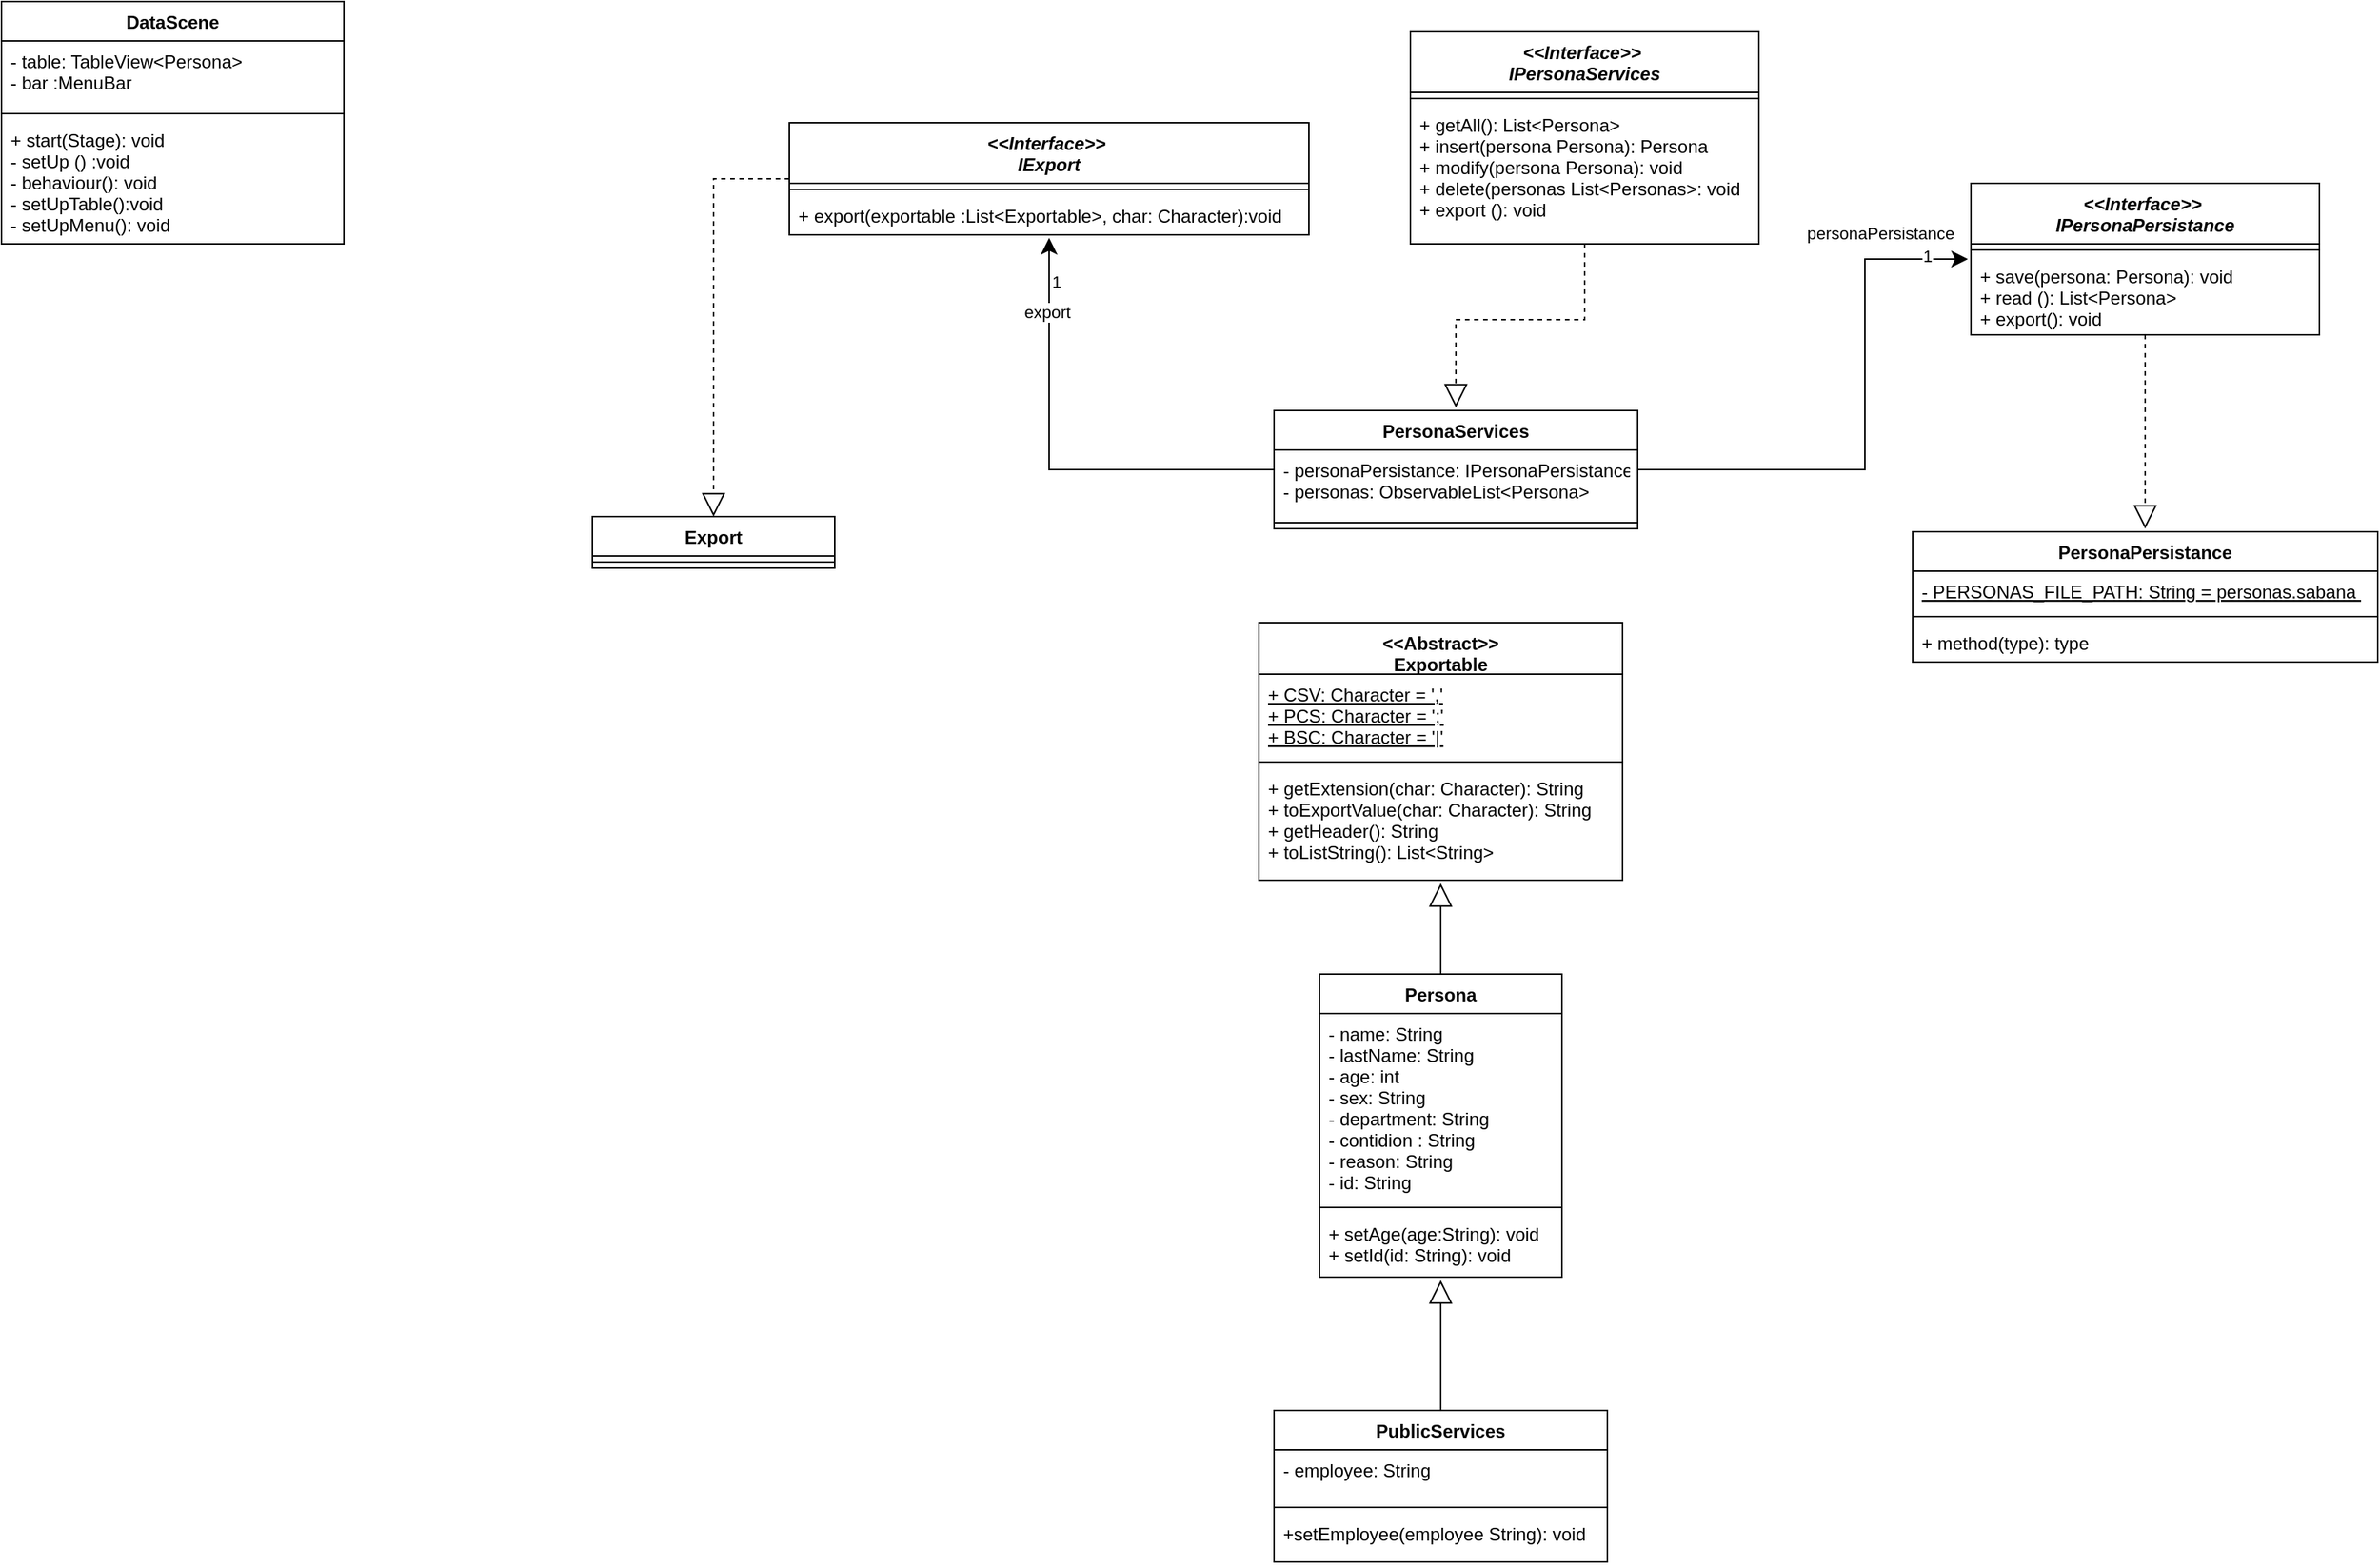 <mxfile version="14.5.1" type="device"><diagram id="3PmZIO5PAjuFJbNk1qO-" name="Página-1"><mxGraphModel dx="1574" dy="917" grid="1" gridSize="10" guides="1" tooltips="1" connect="1" arrows="1" fold="1" page="1" pageScale="1" pageWidth="827" pageHeight="1169" math="0" shadow="0"><root><mxCell id="0"/><mxCell id="1" parent="0"/><mxCell id="UQaq9TWtq_AzOTQjcaI_-1" value="DataScene" style="swimlane;fontStyle=1;align=center;verticalAlign=top;childLayout=stackLayout;horizontal=1;startSize=26;horizontalStack=0;resizeParent=1;resizeParentMax=0;resizeLast=0;collapsible=1;marginBottom=0;" vertex="1" parent="1"><mxGeometry x="340" y="550" width="226" height="160" as="geometry"/></mxCell><mxCell id="UQaq9TWtq_AzOTQjcaI_-2" value="- table: TableView&lt;Persona&gt;&#10;- bar :MenuBar &#10;&#10;&#10; " style="text;strokeColor=none;fillColor=none;align=left;verticalAlign=top;spacingLeft=4;spacingRight=4;overflow=hidden;rotatable=0;points=[[0,0.5],[1,0.5]];portConstraint=eastwest;" vertex="1" parent="UQaq9TWtq_AzOTQjcaI_-1"><mxGeometry y="26" width="226" height="44" as="geometry"/></mxCell><mxCell id="UQaq9TWtq_AzOTQjcaI_-3" value="" style="line;strokeWidth=1;fillColor=none;align=left;verticalAlign=middle;spacingTop=-1;spacingLeft=3;spacingRight=3;rotatable=0;labelPosition=right;points=[];portConstraint=eastwest;" vertex="1" parent="UQaq9TWtq_AzOTQjcaI_-1"><mxGeometry y="70" width="226" height="8" as="geometry"/></mxCell><mxCell id="UQaq9TWtq_AzOTQjcaI_-4" value="+ start(Stage): void&#10;- setUp () :void&#10;- behaviour(): void&#10;- setUpTable():void&#10;- setUpMenu(): void&#10;&#10;&#10;&#10;&#10;" style="text;strokeColor=none;fillColor=none;align=left;verticalAlign=top;spacingLeft=4;spacingRight=4;overflow=hidden;rotatable=0;points=[[0,0.5],[1,0.5]];portConstraint=eastwest;" vertex="1" parent="UQaq9TWtq_AzOTQjcaI_-1"><mxGeometry y="78" width="226" height="82" as="geometry"/></mxCell><mxCell id="UQaq9TWtq_AzOTQjcaI_-80" style="edgeStyle=orthogonalEdgeStyle;rounded=0;orthogonalLoop=1;jettySize=auto;html=1;exitX=0.5;exitY=0;exitDx=0;exitDy=0;endArrow=block;endFill=0;endSize=13;targetPerimeterSpacing=2;strokeWidth=1;" edge="1" parent="1" source="UQaq9TWtq_AzOTQjcaI_-5" target="UQaq9TWtq_AzOTQjcaI_-75"><mxGeometry relative="1" as="geometry"/></mxCell><mxCell id="UQaq9TWtq_AzOTQjcaI_-5" value="Persona" style="swimlane;fontStyle=1;align=center;verticalAlign=top;childLayout=stackLayout;horizontal=1;startSize=26;horizontalStack=0;resizeParent=1;resizeParentMax=0;resizeLast=0;collapsible=1;marginBottom=0;" vertex="1" parent="1"><mxGeometry x="1210" y="1192" width="160" height="200" as="geometry"/></mxCell><mxCell id="UQaq9TWtq_AzOTQjcaI_-6" value="- name: String&#10;- lastName: String&#10;- age: int&#10;- sex: String&#10;- department: String&#10;- contidion : String&#10;- reason: String&#10;- id: String&#10;&#10;" style="text;strokeColor=none;fillColor=none;align=left;verticalAlign=top;spacingLeft=4;spacingRight=4;overflow=hidden;rotatable=0;points=[[0,0.5],[1,0.5]];portConstraint=eastwest;" vertex="1" parent="UQaq9TWtq_AzOTQjcaI_-5"><mxGeometry y="26" width="160" height="124" as="geometry"/></mxCell><mxCell id="UQaq9TWtq_AzOTQjcaI_-7" value="" style="line;strokeWidth=1;fillColor=none;align=left;verticalAlign=middle;spacingTop=-1;spacingLeft=3;spacingRight=3;rotatable=0;labelPosition=right;points=[];portConstraint=eastwest;" vertex="1" parent="UQaq9TWtq_AzOTQjcaI_-5"><mxGeometry y="150" width="160" height="8" as="geometry"/></mxCell><mxCell id="UQaq9TWtq_AzOTQjcaI_-8" value="+ setAge(age:String): void&#10;+ setId(id: String): void&#10;" style="text;strokeColor=none;fillColor=none;align=left;verticalAlign=top;spacingLeft=4;spacingRight=4;overflow=hidden;rotatable=0;points=[[0,0.5],[1,0.5]];portConstraint=eastwest;" vertex="1" parent="UQaq9TWtq_AzOTQjcaI_-5"><mxGeometry y="158" width="160" height="42" as="geometry"/></mxCell><mxCell id="UQaq9TWtq_AzOTQjcaI_-59" style="edgeStyle=orthogonalEdgeStyle;rounded=0;orthogonalLoop=1;jettySize=auto;html=1;exitX=1;exitY=0.5;exitDx=0;exitDy=0;endArrow=classic;endFill=1;endSize=8;targetPerimeterSpacing=2;strokeWidth=1;" edge="1" parent="1" source="UQaq9TWtq_AzOTQjcaI_-9" target="UQaq9TWtq_AzOTQjcaI_-55"><mxGeometry relative="1" as="geometry"><Array as="points"><mxPoint x="1570" y="859"/><mxPoint x="1570" y="720"/></Array></mxGeometry></mxCell><mxCell id="UQaq9TWtq_AzOTQjcaI_-60" value="1" style="edgeLabel;html=1;align=center;verticalAlign=middle;resizable=0;points=[];" vertex="1" connectable="0" parent="UQaq9TWtq_AzOTQjcaI_-59"><mxGeometry x="0.847" y="-5" relative="1" as="geometry"><mxPoint y="-7" as="offset"/></mxGeometry></mxCell><mxCell id="UQaq9TWtq_AzOTQjcaI_-62" value="personaPersistance" style="edgeLabel;html=1;align=center;verticalAlign=middle;resizable=0;points=[];" vertex="1" connectable="0" parent="UQaq9TWtq_AzOTQjcaI_-59"><mxGeometry x="0.676" y="1" relative="1" as="geometry"><mxPoint y="-16" as="offset"/></mxGeometry></mxCell><mxCell id="UQaq9TWtq_AzOTQjcaI_-61" style="edgeStyle=orthogonalEdgeStyle;rounded=0;orthogonalLoop=1;jettySize=auto;html=1;exitX=0;exitY=0.5;exitDx=0;exitDy=0;endArrow=classic;endFill=1;endSize=8;targetPerimeterSpacing=2;strokeWidth=1;" edge="1" parent="1" source="UQaq9TWtq_AzOTQjcaI_-9" target="UQaq9TWtq_AzOTQjcaI_-42"><mxGeometry relative="1" as="geometry"/></mxCell><mxCell id="UQaq9TWtq_AzOTQjcaI_-63" value="1" style="edgeLabel;html=1;align=center;verticalAlign=middle;resizable=0;points=[];" vertex="1" connectable="0" parent="UQaq9TWtq_AzOTQjcaI_-61"><mxGeometry x="0.81" y="-3" relative="1" as="geometry"><mxPoint x="1" as="offset"/></mxGeometry></mxCell><mxCell id="UQaq9TWtq_AzOTQjcaI_-64" value="export" style="edgeLabel;html=1;align=center;verticalAlign=middle;resizable=0;points=[];" vertex="1" connectable="0" parent="UQaq9TWtq_AzOTQjcaI_-61"><mxGeometry x="0.685" y="-5" relative="1" as="geometry"><mxPoint x="-6.5" y="1" as="offset"/></mxGeometry></mxCell><mxCell id="UQaq9TWtq_AzOTQjcaI_-9" value="PersonaServices" style="swimlane;fontStyle=1;align=center;verticalAlign=top;childLayout=stackLayout;horizontal=1;startSize=26;horizontalStack=0;resizeParent=1;resizeParentMax=0;resizeLast=0;collapsible=1;marginBottom=0;" vertex="1" parent="1"><mxGeometry x="1180" y="820" width="240" height="78" as="geometry"/></mxCell><mxCell id="UQaq9TWtq_AzOTQjcaI_-13" value="- personaPersistance: IPersonaPersistance&#10;- personas: ObservableList&lt;Persona&gt;&#10;&#10; " style="text;strokeColor=none;fillColor=none;align=left;verticalAlign=top;spacingLeft=4;spacingRight=4;overflow=hidden;rotatable=0;points=[[0,0.5],[1,0.5]];portConstraint=eastwest;" vertex="1" parent="UQaq9TWtq_AzOTQjcaI_-9"><mxGeometry y="26" width="240" height="44" as="geometry"/></mxCell><mxCell id="UQaq9TWtq_AzOTQjcaI_-11" value="" style="line;strokeWidth=1;fillColor=none;align=left;verticalAlign=middle;spacingTop=-1;spacingLeft=3;spacingRight=3;rotatable=0;labelPosition=right;points=[];portConstraint=eastwest;" vertex="1" parent="UQaq9TWtq_AzOTQjcaI_-9"><mxGeometry y="70" width="240" height="8" as="geometry"/></mxCell><mxCell id="UQaq9TWtq_AzOTQjcaI_-41" style="edgeStyle=orthogonalEdgeStyle;rounded=0;orthogonalLoop=1;jettySize=auto;html=1;exitX=0.5;exitY=0;exitDx=0;exitDy=0;endArrow=block;endFill=0;endSize=13;targetPerimeterSpacing=2;strokeWidth=1;" edge="1" parent="1" source="UQaq9TWtq_AzOTQjcaI_-28" target="UQaq9TWtq_AzOTQjcaI_-5"><mxGeometry relative="1" as="geometry"/></mxCell><mxCell id="UQaq9TWtq_AzOTQjcaI_-28" value="PublicServices" style="swimlane;fontStyle=1;align=center;verticalAlign=top;childLayout=stackLayout;horizontal=1;startSize=26;horizontalStack=0;resizeParent=1;resizeParentMax=0;resizeLast=0;collapsible=1;marginBottom=0;" vertex="1" parent="1"><mxGeometry x="1180" y="1480" width="220" height="100" as="geometry"/></mxCell><mxCell id="UQaq9TWtq_AzOTQjcaI_-29" value="- employee: String&#10;" style="text;strokeColor=none;fillColor=none;align=left;verticalAlign=top;spacingLeft=4;spacingRight=4;overflow=hidden;rotatable=0;points=[[0,0.5],[1,0.5]];portConstraint=eastwest;" vertex="1" parent="UQaq9TWtq_AzOTQjcaI_-28"><mxGeometry y="26" width="220" height="34" as="geometry"/></mxCell><mxCell id="UQaq9TWtq_AzOTQjcaI_-30" value="" style="line;strokeWidth=1;fillColor=none;align=left;verticalAlign=middle;spacingTop=-1;spacingLeft=3;spacingRight=3;rotatable=0;labelPosition=right;points=[];portConstraint=eastwest;" vertex="1" parent="UQaq9TWtq_AzOTQjcaI_-28"><mxGeometry y="60" width="220" height="8" as="geometry"/></mxCell><mxCell id="UQaq9TWtq_AzOTQjcaI_-31" value="+setEmployee(employee String): void&#10;&#10;" style="text;strokeColor=none;fillColor=none;align=left;verticalAlign=top;spacingLeft=4;spacingRight=4;overflow=hidden;rotatable=0;points=[[0,0.5],[1,0.5]];portConstraint=eastwest;" vertex="1" parent="UQaq9TWtq_AzOTQjcaI_-28"><mxGeometry y="68" width="220" height="32" as="geometry"/></mxCell><mxCell id="UQaq9TWtq_AzOTQjcaI_-69" style="edgeStyle=orthogonalEdgeStyle;rounded=0;orthogonalLoop=1;jettySize=auto;html=1;exitX=0;exitY=0.5;exitDx=0;exitDy=0;entryX=0.5;entryY=0;entryDx=0;entryDy=0;dashed=1;endArrow=block;endFill=0;endSize=13;targetPerimeterSpacing=2;strokeWidth=1;" edge="1" parent="1" source="UQaq9TWtq_AzOTQjcaI_-42" target="UQaq9TWtq_AzOTQjcaI_-65"><mxGeometry relative="1" as="geometry"/></mxCell><mxCell id="UQaq9TWtq_AzOTQjcaI_-42" value="&lt;&lt;Interface&gt;&gt; &#10;IExport" style="swimlane;fontStyle=3;align=center;verticalAlign=top;childLayout=stackLayout;horizontal=1;startSize=40;horizontalStack=0;resizeParent=1;resizeParentMax=0;resizeLast=0;collapsible=1;marginBottom=0;" vertex="1" parent="1"><mxGeometry x="860" y="630" width="343" height="74" as="geometry"/></mxCell><mxCell id="UQaq9TWtq_AzOTQjcaI_-44" value="" style="line;strokeWidth=1;fillColor=none;align=left;verticalAlign=middle;spacingTop=-1;spacingLeft=3;spacingRight=3;rotatable=0;labelPosition=right;points=[];portConstraint=eastwest;" vertex="1" parent="UQaq9TWtq_AzOTQjcaI_-42"><mxGeometry y="40" width="343" height="8" as="geometry"/></mxCell><mxCell id="UQaq9TWtq_AzOTQjcaI_-45" value="+ export(exportable :List&lt;Exportable&gt;, char: Character):void" style="text;strokeColor=none;fillColor=none;align=left;verticalAlign=top;spacingLeft=4;spacingRight=4;overflow=hidden;rotatable=0;points=[[0,0.5],[1,0.5]];portConstraint=eastwest;" vertex="1" parent="UQaq9TWtq_AzOTQjcaI_-42"><mxGeometry y="48" width="343" height="26" as="geometry"/></mxCell><mxCell id="UQaq9TWtq_AzOTQjcaI_-54" style="edgeStyle=orthogonalEdgeStyle;rounded=0;orthogonalLoop=1;jettySize=auto;html=1;exitX=0.5;exitY=1;exitDx=0;exitDy=0;dashed=1;endArrow=block;endFill=0;endSize=13;targetPerimeterSpacing=2;strokeWidth=1;" edge="1" parent="1" source="UQaq9TWtq_AzOTQjcaI_-47" target="UQaq9TWtq_AzOTQjcaI_-9"><mxGeometry relative="1" as="geometry"/></mxCell><mxCell id="UQaq9TWtq_AzOTQjcaI_-47" value="&lt;&lt;Interface&gt;&gt; &#10;IPersonaServices" style="swimlane;fontStyle=3;align=center;verticalAlign=top;childLayout=stackLayout;horizontal=1;startSize=40;horizontalStack=0;resizeParent=1;resizeParentMax=0;resizeLast=0;collapsible=1;marginBottom=0;" vertex="1" parent="1"><mxGeometry x="1270" y="570" width="230" height="140" as="geometry"/></mxCell><mxCell id="UQaq9TWtq_AzOTQjcaI_-48" value="" style="line;strokeWidth=1;fillColor=none;align=left;verticalAlign=middle;spacingTop=-1;spacingLeft=3;spacingRight=3;rotatable=0;labelPosition=right;points=[];portConstraint=eastwest;" vertex="1" parent="UQaq9TWtq_AzOTQjcaI_-47"><mxGeometry y="40" width="230" height="8" as="geometry"/></mxCell><mxCell id="UQaq9TWtq_AzOTQjcaI_-49" value="+ getAll(): List&lt;Persona&gt;&#10;+ insert(persona Persona): Persona&#10;+ modify(persona Persona): void &#10;+ delete(personas List&lt;Personas&gt;: void&#10;+ export (): void&#10;" style="text;strokeColor=none;fillColor=none;align=left;verticalAlign=top;spacingLeft=4;spacingRight=4;overflow=hidden;rotatable=0;points=[[0,0.5],[1,0.5]];portConstraint=eastwest;" vertex="1" parent="UQaq9TWtq_AzOTQjcaI_-47"><mxGeometry y="48" width="230" height="92" as="geometry"/></mxCell><mxCell id="UQaq9TWtq_AzOTQjcaI_-74" style="edgeStyle=orthogonalEdgeStyle;rounded=0;orthogonalLoop=1;jettySize=auto;html=1;exitX=0.5;exitY=1;exitDx=0;exitDy=0;endArrow=block;endFill=0;endSize=13;targetPerimeterSpacing=2;strokeWidth=1;dashed=1;" edge="1" parent="1" source="UQaq9TWtq_AzOTQjcaI_-55" target="UQaq9TWtq_AzOTQjcaI_-70"><mxGeometry relative="1" as="geometry"/></mxCell><mxCell id="UQaq9TWtq_AzOTQjcaI_-55" value="&lt;&lt;Interface&gt;&gt; &#10;IPersonaPersistance" style="swimlane;fontStyle=3;align=center;verticalAlign=top;childLayout=stackLayout;horizontal=1;startSize=40;horizontalStack=0;resizeParent=1;resizeParentMax=0;resizeLast=0;collapsible=1;marginBottom=0;" vertex="1" parent="1"><mxGeometry x="1640" y="670" width="230" height="100" as="geometry"/></mxCell><mxCell id="UQaq9TWtq_AzOTQjcaI_-56" value="" style="line;strokeWidth=1;fillColor=none;align=left;verticalAlign=middle;spacingTop=-1;spacingLeft=3;spacingRight=3;rotatable=0;labelPosition=right;points=[];portConstraint=eastwest;" vertex="1" parent="UQaq9TWtq_AzOTQjcaI_-55"><mxGeometry y="40" width="230" height="8" as="geometry"/></mxCell><mxCell id="UQaq9TWtq_AzOTQjcaI_-57" value="+ save(persona: Persona): void &#10;+ read (): List&lt;Persona&gt;&#10;+ export(): void" style="text;strokeColor=none;fillColor=none;align=left;verticalAlign=top;spacingLeft=4;spacingRight=4;overflow=hidden;rotatable=0;points=[[0,0.5],[1,0.5]];portConstraint=eastwest;" vertex="1" parent="UQaq9TWtq_AzOTQjcaI_-55"><mxGeometry y="48" width="230" height="52" as="geometry"/></mxCell><mxCell id="UQaq9TWtq_AzOTQjcaI_-65" value="Export" style="swimlane;fontStyle=1;align=center;verticalAlign=top;childLayout=stackLayout;horizontal=1;startSize=26;horizontalStack=0;resizeParent=1;resizeParentMax=0;resizeLast=0;collapsible=1;marginBottom=0;" vertex="1" parent="1"><mxGeometry x="730" y="890" width="160" height="34" as="geometry"/></mxCell><mxCell id="UQaq9TWtq_AzOTQjcaI_-67" value="" style="line;strokeWidth=1;fillColor=none;align=left;verticalAlign=middle;spacingTop=-1;spacingLeft=3;spacingRight=3;rotatable=0;labelPosition=right;points=[];portConstraint=eastwest;" vertex="1" parent="UQaq9TWtq_AzOTQjcaI_-65"><mxGeometry y="26" width="160" height="8" as="geometry"/></mxCell><mxCell id="UQaq9TWtq_AzOTQjcaI_-70" value="PersonaPersistance" style="swimlane;fontStyle=1;align=center;verticalAlign=top;childLayout=stackLayout;horizontal=1;startSize=26;horizontalStack=0;resizeParent=1;resizeParentMax=0;resizeLast=0;collapsible=1;marginBottom=0;" vertex="1" parent="1"><mxGeometry x="1601.5" y="900" width="307" height="86" as="geometry"/></mxCell><mxCell id="UQaq9TWtq_AzOTQjcaI_-71" value="- PERSONAS_FILE_PATH: String = personas.sabana " style="text;strokeColor=none;fillColor=none;align=left;verticalAlign=top;spacingLeft=4;spacingRight=4;overflow=hidden;rotatable=0;points=[[0,0.5],[1,0.5]];portConstraint=eastwest;fontStyle=4" vertex="1" parent="UQaq9TWtq_AzOTQjcaI_-70"><mxGeometry y="26" width="307" height="26" as="geometry"/></mxCell><mxCell id="UQaq9TWtq_AzOTQjcaI_-72" value="" style="line;strokeWidth=1;fillColor=none;align=left;verticalAlign=middle;spacingTop=-1;spacingLeft=3;spacingRight=3;rotatable=0;labelPosition=right;points=[];portConstraint=eastwest;" vertex="1" parent="UQaq9TWtq_AzOTQjcaI_-70"><mxGeometry y="52" width="307" height="8" as="geometry"/></mxCell><mxCell id="UQaq9TWtq_AzOTQjcaI_-73" value="+ method(type): type" style="text;strokeColor=none;fillColor=none;align=left;verticalAlign=top;spacingLeft=4;spacingRight=4;overflow=hidden;rotatable=0;points=[[0,0.5],[1,0.5]];portConstraint=eastwest;" vertex="1" parent="UQaq9TWtq_AzOTQjcaI_-70"><mxGeometry y="60" width="307" height="26" as="geometry"/></mxCell><mxCell id="UQaq9TWtq_AzOTQjcaI_-75" value="&lt;&lt;Abstract&gt;&gt;&#10;Exportable" style="swimlane;fontStyle=1;align=center;verticalAlign=top;childLayout=stackLayout;horizontal=1;startSize=34;horizontalStack=0;resizeParent=1;resizeParentMax=0;resizeLast=0;collapsible=1;marginBottom=0;" vertex="1" parent="1"><mxGeometry x="1170" y="960" width="240" height="170" as="geometry"/></mxCell><mxCell id="UQaq9TWtq_AzOTQjcaI_-76" value="+ CSV: Character = ','&#10;+ PCS: Character = ';'&#10;+ BSC: Character = '|'&#10;&#10;&#10;" style="text;strokeColor=none;fillColor=none;align=left;verticalAlign=top;spacingLeft=4;spacingRight=4;overflow=hidden;rotatable=0;points=[[0,0.5],[1,0.5]];portConstraint=eastwest;fontStyle=4" vertex="1" parent="UQaq9TWtq_AzOTQjcaI_-75"><mxGeometry y="34" width="240" height="54" as="geometry"/></mxCell><mxCell id="UQaq9TWtq_AzOTQjcaI_-77" value="" style="line;strokeWidth=1;fillColor=none;align=left;verticalAlign=middle;spacingTop=-1;spacingLeft=3;spacingRight=3;rotatable=0;labelPosition=right;points=[];portConstraint=eastwest;" vertex="1" parent="UQaq9TWtq_AzOTQjcaI_-75"><mxGeometry y="88" width="240" height="8" as="geometry"/></mxCell><mxCell id="UQaq9TWtq_AzOTQjcaI_-78" value="+ getExtension(char: Character): String&#10;+ toExportValue(char: Character): String&#10;+ getHeader(): String &#10;+ toListString(): List&lt;String&gt;&#10;" style="text;strokeColor=none;fillColor=none;align=left;verticalAlign=top;spacingLeft=4;spacingRight=4;overflow=hidden;rotatable=0;points=[[0,0.5],[1,0.5]];portConstraint=eastwest;" vertex="1" parent="UQaq9TWtq_AzOTQjcaI_-75"><mxGeometry y="96" width="240" height="74" as="geometry"/></mxCell></root></mxGraphModel></diagram></mxfile>